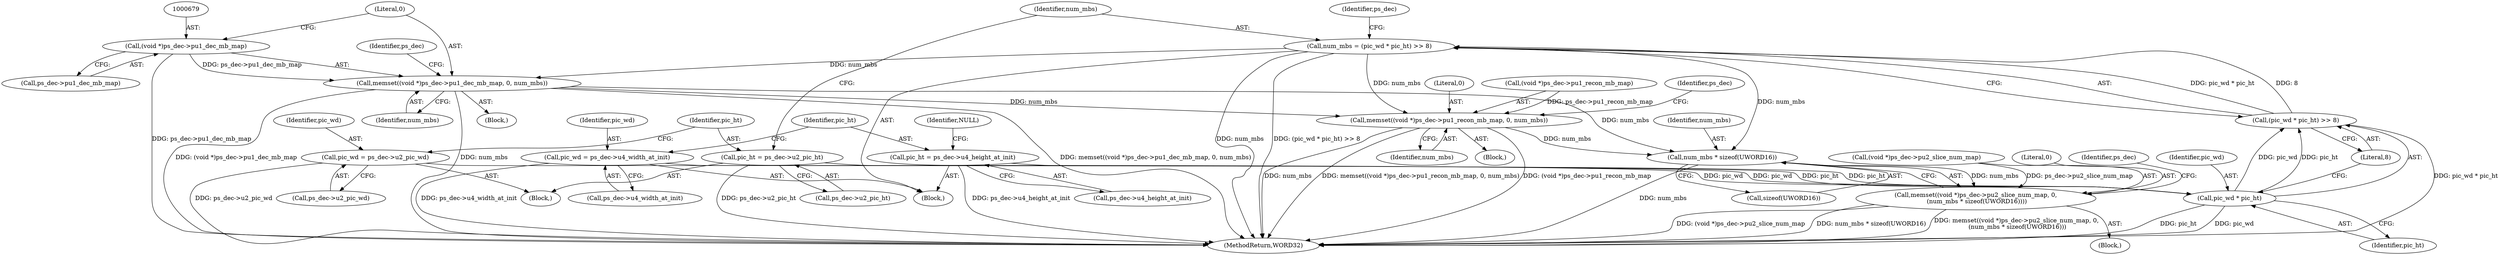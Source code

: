 digraph "0_Android_0b23c81c3dd9ec38f7e6806a3955fed1925541a0_3@API" {
"1000677" [label="(Call,memset((void *)ps_dec->pu1_dec_mb_map, 0, num_mbs))"];
"1000678" [label="(Call,(void *)ps_dec->pu1_dec_mb_map)"];
"1000665" [label="(Call,num_mbs = (pic_wd * pic_ht) >> 8)"];
"1000667" [label="(Call,(pic_wd * pic_ht) >> 8)"];
"1000668" [label="(Call,pic_wd * pic_ht)"];
"1000655" [label="(Call,pic_wd = ps_dec->u2_pic_wd)"];
"1000628" [label="(Call,pic_wd = ps_dec->u4_width_at_init)"];
"1000660" [label="(Call,pic_ht = ps_dec->u2_pic_ht)"];
"1000634" [label="(Call,pic_ht = ps_dec->u4_height_at_init)"];
"1000690" [label="(Call,memset((void *)ps_dec->pu1_recon_mb_map, 0, num_mbs))"];
"1000710" [label="(Call,num_mbs * sizeof(UWORD16))"];
"1000703" [label="(Call,memset((void *)ps_dec->pu2_slice_num_map, 0,\n (num_mbs * sizeof(UWORD16))))"];
"1000697" [label="(Identifier,num_mbs)"];
"1000678" [label="(Call,(void *)ps_dec->pu1_dec_mb_map)"];
"1000674" [label="(Identifier,ps_dec)"];
"1000630" [label="(Call,ps_dec->u4_width_at_init)"];
"1000683" [label="(Literal,0)"];
"1000667" [label="(Call,(pic_wd * pic_ht) >> 8)"];
"1000655" [label="(Call,pic_wd = ps_dec->u2_pic_wd)"];
"1000690" [label="(Call,memset((void *)ps_dec->pu1_recon_mb_map, 0, num_mbs))"];
"1000696" [label="(Literal,0)"];
"1000636" [label="(Call,ps_dec->u4_height_at_init)"];
"1000687" [label="(Identifier,ps_dec)"];
"1000711" [label="(Identifier,num_mbs)"];
"1000635" [label="(Identifier,pic_ht)"];
"1000628" [label="(Call,pic_wd = ps_dec->u4_width_at_init)"];
"1000654" [label="(Block,)"];
"1000668" [label="(Call,pic_wd * pic_ht)"];
"1000662" [label="(Call,ps_dec->u2_pic_ht)"];
"1000712" [label="(Call,sizeof(UWORD16))"];
"1000656" [label="(Identifier,pic_wd)"];
"1000660" [label="(Call,pic_ht = ps_dec->u2_pic_ht)"];
"1000691" [label="(Call,(void *)ps_dec->pu1_recon_mb_map)"];
"1002159" [label="(MethodReturn,WORD32)"];
"1000671" [label="(Literal,8)"];
"1000704" [label="(Call,(void *)ps_dec->pu2_slice_num_map)"];
"1000670" [label="(Identifier,pic_ht)"];
"1000669" [label="(Identifier,pic_wd)"];
"1000661" [label="(Identifier,pic_ht)"];
"1000709" [label="(Literal,0)"];
"1000689" [label="(Block,)"];
"1000677" [label="(Call,memset((void *)ps_dec->pu1_dec_mb_map, 0, num_mbs))"];
"1000666" [label="(Identifier,num_mbs)"];
"1000657" [label="(Call,ps_dec->u2_pic_wd)"];
"1000634" [label="(Call,pic_ht = ps_dec->u4_height_at_init)"];
"1000700" [label="(Identifier,ps_dec)"];
"1000626" [label="(Block,)"];
"1000703" [label="(Call,memset((void *)ps_dec->pu2_slice_num_map, 0,\n (num_mbs * sizeof(UWORD16))))"];
"1000710" [label="(Call,num_mbs * sizeof(UWORD16))"];
"1000643" [label="(Identifier,NULL)"];
"1000716" [label="(Identifier,ps_dec)"];
"1000684" [label="(Identifier,num_mbs)"];
"1000665" [label="(Call,num_mbs = (pic_wd * pic_ht) >> 8)"];
"1000629" [label="(Identifier,pic_wd)"];
"1000676" [label="(Block,)"];
"1000702" [label="(Block,)"];
"1000680" [label="(Call,ps_dec->pu1_dec_mb_map)"];
"1000677" -> "1000676"  [label="AST: "];
"1000677" -> "1000684"  [label="CFG: "];
"1000678" -> "1000677"  [label="AST: "];
"1000683" -> "1000677"  [label="AST: "];
"1000684" -> "1000677"  [label="AST: "];
"1000687" -> "1000677"  [label="CFG: "];
"1000677" -> "1002159"  [label="DDG: (void *)ps_dec->pu1_dec_mb_map"];
"1000677" -> "1002159"  [label="DDG: num_mbs"];
"1000677" -> "1002159"  [label="DDG: memset((void *)ps_dec->pu1_dec_mb_map, 0, num_mbs)"];
"1000678" -> "1000677"  [label="DDG: ps_dec->pu1_dec_mb_map"];
"1000665" -> "1000677"  [label="DDG: num_mbs"];
"1000677" -> "1000690"  [label="DDG: num_mbs"];
"1000677" -> "1000710"  [label="DDG: num_mbs"];
"1000678" -> "1000680"  [label="CFG: "];
"1000679" -> "1000678"  [label="AST: "];
"1000680" -> "1000678"  [label="AST: "];
"1000683" -> "1000678"  [label="CFG: "];
"1000678" -> "1002159"  [label="DDG: ps_dec->pu1_dec_mb_map"];
"1000665" -> "1000626"  [label="AST: "];
"1000665" -> "1000667"  [label="CFG: "];
"1000666" -> "1000665"  [label="AST: "];
"1000667" -> "1000665"  [label="AST: "];
"1000674" -> "1000665"  [label="CFG: "];
"1000665" -> "1002159"  [label="DDG: num_mbs"];
"1000665" -> "1002159"  [label="DDG: (pic_wd * pic_ht) >> 8"];
"1000667" -> "1000665"  [label="DDG: pic_wd * pic_ht"];
"1000667" -> "1000665"  [label="DDG: 8"];
"1000665" -> "1000690"  [label="DDG: num_mbs"];
"1000665" -> "1000710"  [label="DDG: num_mbs"];
"1000667" -> "1000671"  [label="CFG: "];
"1000668" -> "1000667"  [label="AST: "];
"1000671" -> "1000667"  [label="AST: "];
"1000667" -> "1002159"  [label="DDG: pic_wd * pic_ht"];
"1000668" -> "1000667"  [label="DDG: pic_wd"];
"1000668" -> "1000667"  [label="DDG: pic_ht"];
"1000668" -> "1000670"  [label="CFG: "];
"1000669" -> "1000668"  [label="AST: "];
"1000670" -> "1000668"  [label="AST: "];
"1000671" -> "1000668"  [label="CFG: "];
"1000668" -> "1002159"  [label="DDG: pic_ht"];
"1000668" -> "1002159"  [label="DDG: pic_wd"];
"1000655" -> "1000668"  [label="DDG: pic_wd"];
"1000628" -> "1000668"  [label="DDG: pic_wd"];
"1000660" -> "1000668"  [label="DDG: pic_ht"];
"1000634" -> "1000668"  [label="DDG: pic_ht"];
"1000655" -> "1000654"  [label="AST: "];
"1000655" -> "1000657"  [label="CFG: "];
"1000656" -> "1000655"  [label="AST: "];
"1000657" -> "1000655"  [label="AST: "];
"1000661" -> "1000655"  [label="CFG: "];
"1000655" -> "1002159"  [label="DDG: ps_dec->u2_pic_wd"];
"1000628" -> "1000626"  [label="AST: "];
"1000628" -> "1000630"  [label="CFG: "];
"1000629" -> "1000628"  [label="AST: "];
"1000630" -> "1000628"  [label="AST: "];
"1000635" -> "1000628"  [label="CFG: "];
"1000628" -> "1002159"  [label="DDG: ps_dec->u4_width_at_init"];
"1000660" -> "1000654"  [label="AST: "];
"1000660" -> "1000662"  [label="CFG: "];
"1000661" -> "1000660"  [label="AST: "];
"1000662" -> "1000660"  [label="AST: "];
"1000666" -> "1000660"  [label="CFG: "];
"1000660" -> "1002159"  [label="DDG: ps_dec->u2_pic_ht"];
"1000634" -> "1000626"  [label="AST: "];
"1000634" -> "1000636"  [label="CFG: "];
"1000635" -> "1000634"  [label="AST: "];
"1000636" -> "1000634"  [label="AST: "];
"1000643" -> "1000634"  [label="CFG: "];
"1000634" -> "1002159"  [label="DDG: ps_dec->u4_height_at_init"];
"1000690" -> "1000689"  [label="AST: "];
"1000690" -> "1000697"  [label="CFG: "];
"1000691" -> "1000690"  [label="AST: "];
"1000696" -> "1000690"  [label="AST: "];
"1000697" -> "1000690"  [label="AST: "];
"1000700" -> "1000690"  [label="CFG: "];
"1000690" -> "1002159"  [label="DDG: num_mbs"];
"1000690" -> "1002159"  [label="DDG: memset((void *)ps_dec->pu1_recon_mb_map, 0, num_mbs)"];
"1000690" -> "1002159"  [label="DDG: (void *)ps_dec->pu1_recon_mb_map"];
"1000691" -> "1000690"  [label="DDG: ps_dec->pu1_recon_mb_map"];
"1000690" -> "1000710"  [label="DDG: num_mbs"];
"1000710" -> "1000703"  [label="AST: "];
"1000710" -> "1000712"  [label="CFG: "];
"1000711" -> "1000710"  [label="AST: "];
"1000712" -> "1000710"  [label="AST: "];
"1000703" -> "1000710"  [label="CFG: "];
"1000710" -> "1002159"  [label="DDG: num_mbs"];
"1000710" -> "1000703"  [label="DDG: num_mbs"];
"1000703" -> "1000702"  [label="AST: "];
"1000704" -> "1000703"  [label="AST: "];
"1000709" -> "1000703"  [label="AST: "];
"1000716" -> "1000703"  [label="CFG: "];
"1000703" -> "1002159"  [label="DDG: num_mbs * sizeof(UWORD16)"];
"1000703" -> "1002159"  [label="DDG: memset((void *)ps_dec->pu2_slice_num_map, 0,\n (num_mbs * sizeof(UWORD16)))"];
"1000703" -> "1002159"  [label="DDG: (void *)ps_dec->pu2_slice_num_map"];
"1000704" -> "1000703"  [label="DDG: ps_dec->pu2_slice_num_map"];
}
